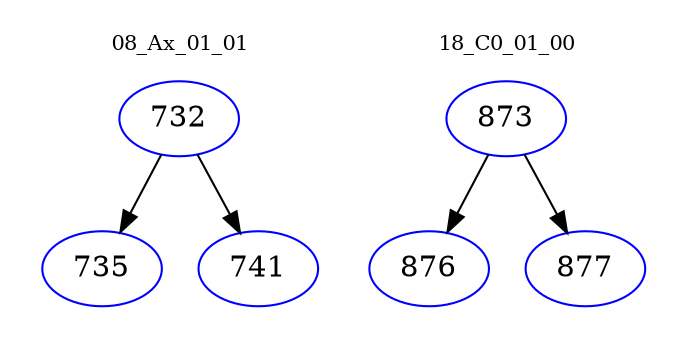 digraph{
subgraph cluster_0 {
color = white
label = "08_Ax_01_01";
fontsize=10;
T0_732 [label="732", color="blue"]
T0_732 -> T0_735 [color="black"]
T0_735 [label="735", color="blue"]
T0_732 -> T0_741 [color="black"]
T0_741 [label="741", color="blue"]
}
subgraph cluster_1 {
color = white
label = "18_C0_01_00";
fontsize=10;
T1_873 [label="873", color="blue"]
T1_873 -> T1_876 [color="black"]
T1_876 [label="876", color="blue"]
T1_873 -> T1_877 [color="black"]
T1_877 [label="877", color="blue"]
}
}
